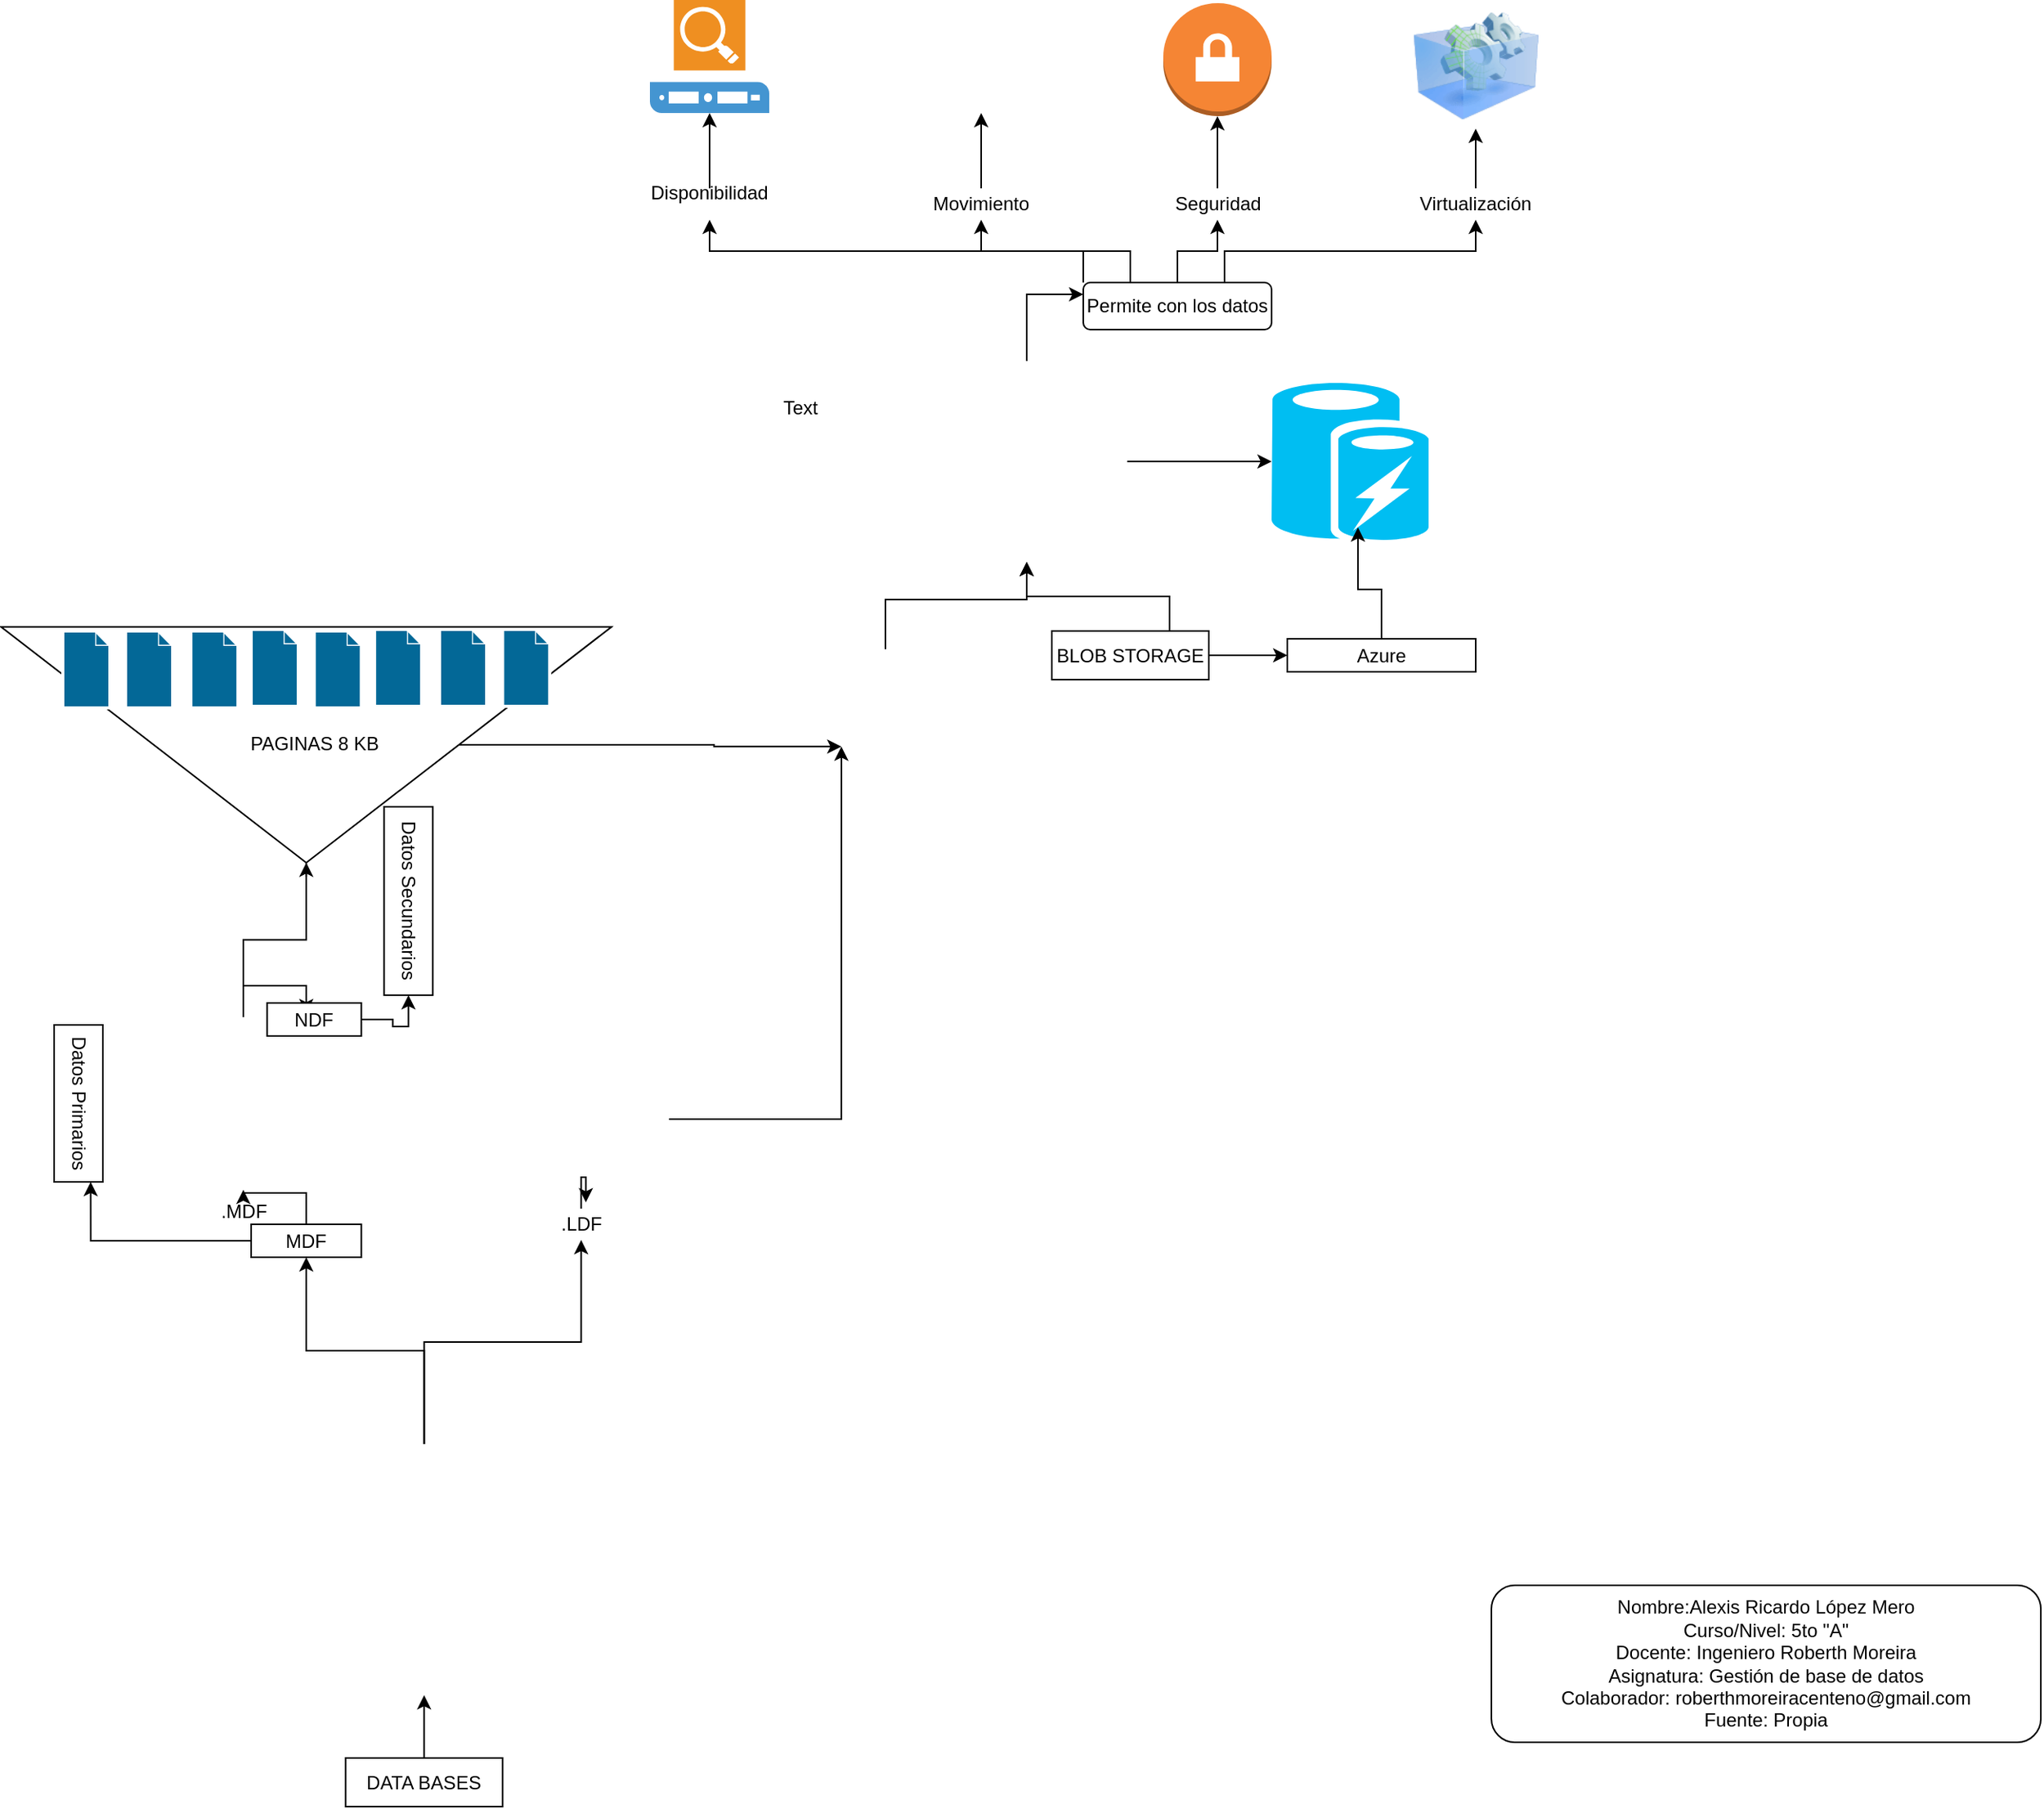 <mxfile version="14.0.1" type="github">
  <diagram id="KVTfTJttFA7VIv5j3BBG" name="Page-1">
    <mxGraphModel dx="2393" dy="1975" grid="1" gridSize="10" guides="1" tooltips="1" connect="1" arrows="1" fold="1" page="1" pageScale="1" pageWidth="827" pageHeight="1169" math="0" shadow="0">
      <root>
        <mxCell id="0" />
        <mxCell id="1" parent="0" />
        <mxCell id="mD4xw7xEoLmeudiaQU-A-99" value="" style="edgeStyle=orthogonalEdgeStyle;rounded=0;orthogonalLoop=1;jettySize=auto;html=1;" parent="1" source="mD4xw7xEoLmeudiaQU-A-2" target="mD4xw7xEoLmeudiaQU-A-3" edge="1">
          <mxGeometry relative="1" as="geometry" />
        </mxCell>
        <mxCell id="mD4xw7xEoLmeudiaQU-A-112" style="edgeStyle=orthogonalEdgeStyle;rounded=0;orthogonalLoop=1;jettySize=auto;html=1;" parent="1" source="mD4xw7xEoLmeudiaQU-A-2" target="mD4xw7xEoLmeudiaQU-A-110" edge="1">
          <mxGeometry relative="1" as="geometry" />
        </mxCell>
        <mxCell id="mD4xw7xEoLmeudiaQU-A-2" value=".MDF" style="shape=image;html=1;verticalAlign=top;verticalLabelPosition=bottom;labelBackgroundColor=#ffffff;imageAspect=0;aspect=fixed;image=https://cdn1.iconfinder.com/data/icons/professional-toolbar-icons-png/48/Save_all.png" parent="1" vertex="1">
          <mxGeometry x="60" y="328" width="110" height="110" as="geometry" />
        </mxCell>
        <mxCell id="mD4xw7xEoLmeudiaQU-A-111" style="edgeStyle=orthogonalEdgeStyle;rounded=0;orthogonalLoop=1;jettySize=auto;html=1;entryX=0.705;entryY=0.479;entryDx=0;entryDy=0;entryPerimeter=0;" parent="1" source="mD4xw7xEoLmeudiaQU-A-3" target="mD4xw7xEoLmeudiaQU-A-110" edge="1">
          <mxGeometry relative="1" as="geometry" />
        </mxCell>
        <mxCell id="mD4xw7xEoLmeudiaQU-A-3" value="" style="shape=image;html=1;verticalAlign=top;verticalLabelPosition=bottom;labelBackgroundColor=#ffffff;imageAspect=0;aspect=fixed;image=https://cdn1.iconfinder.com/data/icons/professional-toolbar-icons-png/48/Save_all.png" parent="1" vertex="1">
          <mxGeometry x="111.59" y="238.5" width="87" height="87" as="geometry" />
        </mxCell>
        <mxCell id="mD4xw7xEoLmeudiaQU-A-73" value="" style="verticalLabelPosition=bottom;html=1;verticalAlign=top;align=center;strokeColor=none;fillColor=#00BEF2;shape=mxgraph.azure.azure_cache;" parent="1" vertex="1">
          <mxGeometry x="770" y="-76" width="100" height="100" as="geometry" />
        </mxCell>
        <mxCell id="mD4xw7xEoLmeudiaQU-A-87" style="edgeStyle=orthogonalEdgeStyle;rounded=0;orthogonalLoop=1;jettySize=auto;html=1;" parent="1" source="mD4xw7xEoLmeudiaQU-A-102" target="mD4xw7xEoLmeudiaQU-A-2" edge="1">
          <mxGeometry relative="1" as="geometry" />
        </mxCell>
        <mxCell id="mD4xw7xEoLmeudiaQU-A-90" style="edgeStyle=orthogonalEdgeStyle;rounded=0;orthogonalLoop=1;jettySize=auto;html=1;" parent="1" source="mD4xw7xEoLmeudiaQU-A-78" target="mD4xw7xEoLmeudiaQU-A-75" edge="1">
          <mxGeometry relative="1" as="geometry" />
        </mxCell>
        <mxCell id="mD4xw7xEoLmeudiaQU-A-74" value="" style="shape=image;html=1;verticalAlign=top;verticalLabelPosition=bottom;labelBackgroundColor=red;imageAspect=0;aspect=fixed;image=https://cdn2.iconfinder.com/data/icons/solid-apps-and-programming/32/Applications_and_Programming_database_data_base_config_cog_options-128.png" parent="1" vertex="1">
          <mxGeometry x="150.17" y="600" width="160" height="160" as="geometry" />
        </mxCell>
        <mxCell id="mD4xw7xEoLmeudiaQU-A-135" style="edgeStyle=orthogonalEdgeStyle;rounded=0;orthogonalLoop=1;jettySize=auto;html=1;entryX=1;entryY=0.75;entryDx=0;entryDy=0;" parent="1" source="mD4xw7xEoLmeudiaQU-A-75" target="mD4xw7xEoLmeudiaQU-A-133" edge="1">
          <mxGeometry relative="1" as="geometry" />
        </mxCell>
        <mxCell id="mD4xw7xEoLmeudiaQU-A-75" value="" style="shape=image;html=1;verticalAlign=top;verticalLabelPosition=bottom;labelBackgroundColor=#ffffff;imageAspect=0;aspect=fixed;image=https://cdn1.iconfinder.com/data/icons/professional-toolbar-icons-png/48/Save_all.png" parent="1" vertex="1">
          <mxGeometry x="280.17" y="340" width="106" height="106" as="geometry" />
        </mxCell>
        <mxCell id="mD4xw7xEoLmeudiaQU-A-95" value="" style="edgeStyle=orthogonalEdgeStyle;rounded=0;orthogonalLoop=1;jettySize=auto;html=1;" parent="1" source="mD4xw7xEoLmeudiaQU-A-91" target="mD4xw7xEoLmeudiaQU-A-73" edge="1">
          <mxGeometry relative="1" as="geometry" />
        </mxCell>
        <mxCell id="mD4xw7xEoLmeudiaQU-A-160" style="edgeStyle=orthogonalEdgeStyle;rounded=0;orthogonalLoop=1;jettySize=auto;html=1;entryX=0;entryY=0.25;entryDx=0;entryDy=0;" parent="1" source="mD4xw7xEoLmeudiaQU-A-91" target="mD4xw7xEoLmeudiaQU-A-159" edge="1">
          <mxGeometry relative="1" as="geometry" />
        </mxCell>
        <mxCell id="mD4xw7xEoLmeudiaQU-A-91" value="" style="shape=image;html=1;verticalAlign=top;verticalLabelPosition=bottom;labelBackgroundColor=#ffffff;imageAspect=0;aspect=fixed;image=https://cdn4.iconfinder.com/data/icons/meBaze-Freebies/128/add-notes.png" parent="1" vertex="1">
          <mxGeometry x="550" y="-90" width="128" height="128" as="geometry" />
        </mxCell>
        <mxCell id="mD4xw7xEoLmeudiaQU-A-94" style="edgeStyle=orthogonalEdgeStyle;rounded=0;orthogonalLoop=1;jettySize=auto;html=1;" parent="1" source="mD4xw7xEoLmeudiaQU-A-92" target="mD4xw7xEoLmeudiaQU-A-93" edge="1">
          <mxGeometry relative="1" as="geometry" />
        </mxCell>
        <mxCell id="mD4xw7xEoLmeudiaQU-A-138" style="edgeStyle=orthogonalEdgeStyle;rounded=0;orthogonalLoop=1;jettySize=auto;html=1;exitX=0.75;exitY=0;exitDx=0;exitDy=0;" parent="1" source="mD4xw7xEoLmeudiaQU-A-92" target="mD4xw7xEoLmeudiaQU-A-91" edge="1">
          <mxGeometry relative="1" as="geometry" />
        </mxCell>
        <mxCell id="mD4xw7xEoLmeudiaQU-A-92" value="BLOB STORAGE" style="whiteSpace=wrap;html=1;" parent="1" vertex="1">
          <mxGeometry x="630" y="82" width="100" height="31" as="geometry" />
        </mxCell>
        <mxCell id="mD4xw7xEoLmeudiaQU-A-139" style="edgeStyle=orthogonalEdgeStyle;rounded=0;orthogonalLoop=1;jettySize=auto;html=1;entryX=0.55;entryY=0.92;entryDx=0;entryDy=0;entryPerimeter=0;" parent="1" source="mD4xw7xEoLmeudiaQU-A-93" target="mD4xw7xEoLmeudiaQU-A-73" edge="1">
          <mxGeometry relative="1" as="geometry" />
        </mxCell>
        <mxCell id="mD4xw7xEoLmeudiaQU-A-93" value="Azure" style="whiteSpace=wrap;html=1;" parent="1" vertex="1">
          <mxGeometry x="780" y="87" width="120" height="21" as="geometry" />
        </mxCell>
        <mxCell id="mD4xw7xEoLmeudiaQU-A-97" value="" style="edgeStyle=orthogonalEdgeStyle;rounded=0;orthogonalLoop=1;jettySize=auto;html=1;" parent="1" source="mD4xw7xEoLmeudiaQU-A-96" target="mD4xw7xEoLmeudiaQU-A-74" edge="1">
          <mxGeometry relative="1" as="geometry" />
        </mxCell>
        <mxCell id="mD4xw7xEoLmeudiaQU-A-96" value="DATA BASES" style="whiteSpace=wrap;html=1;" parent="1" vertex="1">
          <mxGeometry x="180.17" y="800" width="100" height="31" as="geometry" />
        </mxCell>
        <mxCell id="mD4xw7xEoLmeudiaQU-A-100" value="Datos Secundarios" style="whiteSpace=wrap;html=1;rotation=90;" parent="1" vertex="1">
          <mxGeometry x="160.17" y="238.5" width="120" height="31" as="geometry" />
        </mxCell>
        <mxCell id="mD4xw7xEoLmeudiaQU-A-101" value="Datos Primarios" style="whiteSpace=wrap;html=1;rotation=90;" parent="1" vertex="1">
          <mxGeometry x="-40" y="367.5" width="100" height="31" as="geometry" />
        </mxCell>
        <mxCell id="mD4xw7xEoLmeudiaQU-A-106" style="edgeStyle=orthogonalEdgeStyle;rounded=0;orthogonalLoop=1;jettySize=auto;html=1;entryX=1;entryY=0.25;entryDx=0;entryDy=0;" parent="1" source="mD4xw7xEoLmeudiaQU-A-102" target="mD4xw7xEoLmeudiaQU-A-101" edge="1">
          <mxGeometry relative="1" as="geometry" />
        </mxCell>
        <mxCell id="mD4xw7xEoLmeudiaQU-A-104" style="edgeStyle=orthogonalEdgeStyle;rounded=0;orthogonalLoop=1;jettySize=auto;html=1;" parent="1" source="mD4xw7xEoLmeudiaQU-A-103" target="mD4xw7xEoLmeudiaQU-A-100" edge="1">
          <mxGeometry relative="1" as="geometry" />
        </mxCell>
        <mxCell id="mD4xw7xEoLmeudiaQU-A-103" value="NDF" style="whiteSpace=wrap;html=1;rotation=0;" parent="1" vertex="1">
          <mxGeometry x="130.17" y="319" width="60" height="21" as="geometry" />
        </mxCell>
        <mxCell id="mD4xw7xEoLmeudiaQU-A-102" value="MDF" style="whiteSpace=wrap;html=1;rotation=0;" parent="1" vertex="1">
          <mxGeometry x="120" y="460" width="70.17" height="21" as="geometry" />
        </mxCell>
        <mxCell id="mD4xw7xEoLmeudiaQU-A-108" style="edgeStyle=orthogonalEdgeStyle;rounded=0;orthogonalLoop=1;jettySize=auto;html=1;" parent="1" source="mD4xw7xEoLmeudiaQU-A-74" target="mD4xw7xEoLmeudiaQU-A-102" edge="1">
          <mxGeometry relative="1" as="geometry">
            <mxPoint x="230.2" y="600" as="sourcePoint" />
            <mxPoint x="115" y="438" as="targetPoint" />
          </mxGeometry>
        </mxCell>
        <mxCell id="mD4xw7xEoLmeudiaQU-A-78" value=".LDF" style="text;html=1;align=center;verticalAlign=middle;resizable=0;points=[];autosize=1;" parent="1" vertex="1">
          <mxGeometry x="310.17" y="450" width="40" height="20" as="geometry" />
        </mxCell>
        <mxCell id="mD4xw7xEoLmeudiaQU-A-109" style="edgeStyle=orthogonalEdgeStyle;rounded=0;orthogonalLoop=1;jettySize=auto;html=1;" parent="1" source="mD4xw7xEoLmeudiaQU-A-74" target="mD4xw7xEoLmeudiaQU-A-78" edge="1">
          <mxGeometry relative="1" as="geometry">
            <mxPoint x="230.2" y="600" as="sourcePoint" />
            <mxPoint x="353" y="436" as="targetPoint" />
          </mxGeometry>
        </mxCell>
        <mxCell id="mD4xw7xEoLmeudiaQU-A-136" style="edgeStyle=orthogonalEdgeStyle;rounded=0;orthogonalLoop=1;jettySize=auto;html=1;entryX=1;entryY=0.75;entryDx=0;entryDy=0;" parent="1" source="mD4xw7xEoLmeudiaQU-A-110" target="mD4xw7xEoLmeudiaQU-A-133" edge="1">
          <mxGeometry relative="1" as="geometry" />
        </mxCell>
        <mxCell id="mD4xw7xEoLmeudiaQU-A-110" value="" style="triangle;whiteSpace=wrap;html=1;rotation=90;" parent="1" vertex="1">
          <mxGeometry x="80" y="-39.87" width="150.17" height="388.75" as="geometry" />
        </mxCell>
        <mxCell id="mD4xw7xEoLmeudiaQU-A-121" value="" style="shape=mxgraph.cisco.misc.page_icon;html=1;pointerEvents=1;dashed=0;fillColor=#036897;strokeColor=#ffffff;strokeWidth=2;verticalLabelPosition=bottom;verticalAlign=top;align=center;outlineConnect=0;" parent="1" vertex="1">
          <mxGeometry x="280.17" y="81" width="30" height="49" as="geometry" />
        </mxCell>
        <mxCell id="mD4xw7xEoLmeudiaQU-A-122" value="" style="shape=mxgraph.cisco.misc.page_icon;html=1;pointerEvents=1;dashed=0;fillColor=#036897;strokeColor=#ffffff;strokeWidth=2;verticalLabelPosition=bottom;verticalAlign=top;align=center;outlineConnect=0;" parent="1" vertex="1">
          <mxGeometry x="240" y="81" width="30" height="49" as="geometry" />
        </mxCell>
        <mxCell id="mD4xw7xEoLmeudiaQU-A-123" value="" style="shape=mxgraph.cisco.misc.page_icon;html=1;pointerEvents=1;dashed=0;fillColor=#036897;strokeColor=#ffffff;strokeWidth=2;verticalLabelPosition=bottom;verticalAlign=top;align=center;outlineConnect=0;" parent="1" vertex="1">
          <mxGeometry x="198.59" y="81" width="30" height="49" as="geometry" />
        </mxCell>
        <mxCell id="mD4xw7xEoLmeudiaQU-A-124" value="" style="shape=mxgraph.cisco.misc.page_icon;html=1;pointerEvents=1;dashed=0;fillColor=#036897;strokeColor=#ffffff;strokeWidth=2;verticalLabelPosition=bottom;verticalAlign=top;align=center;outlineConnect=0;" parent="1" vertex="1">
          <mxGeometry x="160.17" y="82" width="30" height="49" as="geometry" />
        </mxCell>
        <mxCell id="mD4xw7xEoLmeudiaQU-A-125" value="" style="shape=mxgraph.cisco.misc.page_icon;html=1;pointerEvents=1;dashed=0;fillColor=#036897;strokeColor=#ffffff;strokeWidth=2;verticalLabelPosition=bottom;verticalAlign=top;align=center;outlineConnect=0;" parent="1" vertex="1">
          <mxGeometry x="120.0" y="81" width="30" height="49" as="geometry" />
        </mxCell>
        <mxCell id="mD4xw7xEoLmeudiaQU-A-126" value="" style="shape=mxgraph.cisco.misc.page_icon;html=1;pointerEvents=1;dashed=0;fillColor=#036897;strokeColor=#ffffff;strokeWidth=2;verticalLabelPosition=bottom;verticalAlign=top;align=center;outlineConnect=0;" parent="1" vertex="1">
          <mxGeometry x="81.59" y="82" width="30" height="49" as="geometry" />
        </mxCell>
        <mxCell id="mD4xw7xEoLmeudiaQU-A-127" value="" style="shape=mxgraph.cisco.misc.page_icon;html=1;pointerEvents=1;dashed=0;fillColor=#036897;strokeColor=#ffffff;strokeWidth=2;verticalLabelPosition=bottom;verticalAlign=top;align=center;outlineConnect=0;" parent="1" vertex="1">
          <mxGeometry x="40" y="82" width="30" height="49" as="geometry" />
        </mxCell>
        <mxCell id="mD4xw7xEoLmeudiaQU-A-128" value="" style="shape=mxgraph.cisco.misc.page_icon;html=1;pointerEvents=1;dashed=0;fillColor=#036897;strokeColor=#ffffff;strokeWidth=2;verticalLabelPosition=bottom;verticalAlign=top;align=center;outlineConnect=0;" parent="1" vertex="1">
          <mxGeometry y="82" width="30" height="49" as="geometry" />
        </mxCell>
        <mxCell id="mD4xw7xEoLmeudiaQU-A-132" value="PAGINAS 8 KB" style="text;html=1;strokeColor=none;fillColor=none;align=center;verticalAlign=middle;whiteSpace=wrap;rounded=0;" parent="1" vertex="1">
          <mxGeometry x="107.72" y="144" width="104.91" height="20" as="geometry" />
        </mxCell>
        <mxCell id="mD4xw7xEoLmeudiaQU-A-140" style="edgeStyle=orthogonalEdgeStyle;rounded=0;orthogonalLoop=1;jettySize=auto;html=1;" parent="1" source="mD4xw7xEoLmeudiaQU-A-133" target="mD4xw7xEoLmeudiaQU-A-91" edge="1">
          <mxGeometry relative="1" as="geometry" />
        </mxCell>
        <mxCell id="mD4xw7xEoLmeudiaQU-A-133" value="" style="shape=image;html=1;verticalAlign=top;verticalLabelPosition=bottom;labelBackgroundColor=#ffffff;imageAspect=0;aspect=fixed;image=https://cdn4.iconfinder.com/data/icons/thefreeforty/30/thefreeforty_antenna-128.png;rotation=111;" parent="1" vertex="1">
          <mxGeometry x="490" y="96" width="68" height="68" as="geometry" />
        </mxCell>
        <mxCell id="mD4xw7xEoLmeudiaQU-A-142" value="" style="outlineConnect=0;dashed=0;verticalLabelPosition=bottom;verticalAlign=top;align=center;html=1;shape=mxgraph.aws3.vpn_gateway;fillColor=#F58534;gradientColor=none;" parent="1" vertex="1">
          <mxGeometry x="701" y="-318" width="69" height="72" as="geometry" />
        </mxCell>
        <mxCell id="mD4xw7xEoLmeudiaQU-A-143" value="" style="shape=image;html=1;verticalAlign=top;verticalLabelPosition=bottom;labelBackgroundColor=#ffffff;imageAspect=0;aspect=fixed;image=https://cdn1.iconfinder.com/data/icons/virtual-reality-81/32/Virtual_Reality_360_rotate_vr_movement-128.png" parent="1" vertex="1">
          <mxGeometry x="550" y="-318" width="70" height="70" as="geometry" />
        </mxCell>
        <mxCell id="mD4xw7xEoLmeudiaQU-A-145" value="" style="image;html=1;image=img/lib/clip_art/computers/Virtual_Application_128x128.png" parent="1" vertex="1">
          <mxGeometry x="860" y="-318" width="80" height="80" as="geometry" />
        </mxCell>
        <mxCell id="mD4xw7xEoLmeudiaQU-A-146" value="" style="shadow=0;dashed=0;html=1;strokeColor=none;fillColor=#4495D1;labelPosition=center;verticalLabelPosition=bottom;verticalAlign=top;align=center;outlineConnect=0;shape=mxgraph.veeam.2d.veeam_backup_search_server;" parent="1" vertex="1">
          <mxGeometry x="374" y="-320" width="76" height="72" as="geometry" />
        </mxCell>
        <mxCell id="mD4xw7xEoLmeudiaQU-A-147" value="Text" style="text;html=1;strokeColor=none;fillColor=none;align=center;verticalAlign=middle;whiteSpace=wrap;rounded=0;" parent="1" vertex="1">
          <mxGeometry x="450" y="-70" width="40" height="20" as="geometry" />
        </mxCell>
        <mxCell id="mD4xw7xEoLmeudiaQU-A-156" style="edgeStyle=orthogonalEdgeStyle;rounded=0;orthogonalLoop=1;jettySize=auto;html=1;" parent="1" source="mD4xw7xEoLmeudiaQU-A-148" target="mD4xw7xEoLmeudiaQU-A-146" edge="1">
          <mxGeometry relative="1" as="geometry" />
        </mxCell>
        <mxCell id="mD4xw7xEoLmeudiaQU-A-148" value="&lt;div&gt;Disponibilidad&lt;/div&gt;&lt;div&gt;&lt;br&gt;&lt;/div&gt;" style="text;html=1;strokeColor=none;fillColor=none;align=center;verticalAlign=middle;whiteSpace=wrap;rounded=0;" parent="1" vertex="1">
          <mxGeometry x="392" y="-200" width="40" height="20" as="geometry" />
        </mxCell>
        <mxCell id="mD4xw7xEoLmeudiaQU-A-155" style="edgeStyle=orthogonalEdgeStyle;rounded=0;orthogonalLoop=1;jettySize=auto;html=1;entryX=0.5;entryY=1;entryDx=0;entryDy=0;" parent="1" source="mD4xw7xEoLmeudiaQU-A-149" target="mD4xw7xEoLmeudiaQU-A-143" edge="1">
          <mxGeometry relative="1" as="geometry" />
        </mxCell>
        <mxCell id="mD4xw7xEoLmeudiaQU-A-149" value="Movimiento" style="text;html=1;strokeColor=none;fillColor=none;align=center;verticalAlign=middle;whiteSpace=wrap;rounded=0;" parent="1" vertex="1">
          <mxGeometry x="565" y="-200" width="40" height="20" as="geometry" />
        </mxCell>
        <mxCell id="mD4xw7xEoLmeudiaQU-A-154" style="edgeStyle=orthogonalEdgeStyle;rounded=0;orthogonalLoop=1;jettySize=auto;html=1;exitX=0.5;exitY=0;exitDx=0;exitDy=0;entryX=0.5;entryY=1;entryDx=0;entryDy=0;entryPerimeter=0;" parent="1" source="mD4xw7xEoLmeudiaQU-A-150" target="mD4xw7xEoLmeudiaQU-A-142" edge="1">
          <mxGeometry relative="1" as="geometry" />
        </mxCell>
        <mxCell id="mD4xw7xEoLmeudiaQU-A-150" value="&lt;div&gt;Seguridad&lt;/div&gt;" style="text;html=1;strokeColor=none;fillColor=none;align=center;verticalAlign=middle;whiteSpace=wrap;rounded=0;" parent="1" vertex="1">
          <mxGeometry x="715.5" y="-200" width="40" height="20" as="geometry" />
        </mxCell>
        <mxCell id="mD4xw7xEoLmeudiaQU-A-153" style="edgeStyle=orthogonalEdgeStyle;rounded=0;orthogonalLoop=1;jettySize=auto;html=1;" parent="1" source="mD4xw7xEoLmeudiaQU-A-151" target="mD4xw7xEoLmeudiaQU-A-145" edge="1">
          <mxGeometry relative="1" as="geometry" />
        </mxCell>
        <mxCell id="mD4xw7xEoLmeudiaQU-A-151" value="Virtualización" style="text;html=1;strokeColor=none;fillColor=none;align=center;verticalAlign=middle;whiteSpace=wrap;rounded=0;" parent="1" vertex="1">
          <mxGeometry x="880" y="-200" width="40" height="20" as="geometry" />
        </mxCell>
        <mxCell id="mD4xw7xEoLmeudiaQU-A-161" style="edgeStyle=orthogonalEdgeStyle;rounded=0;orthogonalLoop=1;jettySize=auto;html=1;" parent="1" source="mD4xw7xEoLmeudiaQU-A-159" target="mD4xw7xEoLmeudiaQU-A-150" edge="1">
          <mxGeometry relative="1" as="geometry" />
        </mxCell>
        <mxCell id="mD4xw7xEoLmeudiaQU-A-162" style="edgeStyle=orthogonalEdgeStyle;rounded=0;orthogonalLoop=1;jettySize=auto;html=1;exitX=0.75;exitY=0;exitDx=0;exitDy=0;" parent="1" source="mD4xw7xEoLmeudiaQU-A-159" target="mD4xw7xEoLmeudiaQU-A-151" edge="1">
          <mxGeometry relative="1" as="geometry" />
        </mxCell>
        <mxCell id="mD4xw7xEoLmeudiaQU-A-163" style="edgeStyle=orthogonalEdgeStyle;rounded=0;orthogonalLoop=1;jettySize=auto;html=1;exitX=0.25;exitY=0;exitDx=0;exitDy=0;" parent="1" source="mD4xw7xEoLmeudiaQU-A-159" target="mD4xw7xEoLmeudiaQU-A-149" edge="1">
          <mxGeometry relative="1" as="geometry" />
        </mxCell>
        <mxCell id="mD4xw7xEoLmeudiaQU-A-164" style="edgeStyle=orthogonalEdgeStyle;rounded=0;orthogonalLoop=1;jettySize=auto;html=1;exitX=0;exitY=0;exitDx=0;exitDy=0;entryX=0.5;entryY=1;entryDx=0;entryDy=0;" parent="1" source="mD4xw7xEoLmeudiaQU-A-159" target="mD4xw7xEoLmeudiaQU-A-148" edge="1">
          <mxGeometry relative="1" as="geometry" />
        </mxCell>
        <mxCell id="mD4xw7xEoLmeudiaQU-A-159" value="Permite con los datos " style="rounded=1;whiteSpace=wrap;html=1;" parent="1" vertex="1">
          <mxGeometry x="650" y="-140" width="120" height="30" as="geometry" />
        </mxCell>
        <mxCell id="8XSxcHlYXkKotnHdqUFp-1" value="&lt;div&gt;Nombre:Alexis Ricardo López Mero&lt;/div&gt;&lt;div&gt;Curso/Nivel: 5to &quot;A&quot;&lt;/div&gt;&lt;div&gt;Docente: Ingeniero Roberth Moreira &lt;br&gt;&lt;/div&gt;&lt;div&gt;Asignatura: Gestión de base de datos&lt;/div&gt;&lt;div&gt;Colaborador: roberthmoreiracenteno@gmail.com&lt;br&gt;&lt;/div&gt;Fuente: Propia" style="rounded=1;whiteSpace=wrap;html=1;" vertex="1" parent="1">
          <mxGeometry x="910" y="690" width="350" height="100" as="geometry" />
        </mxCell>
      </root>
    </mxGraphModel>
  </diagram>
</mxfile>
